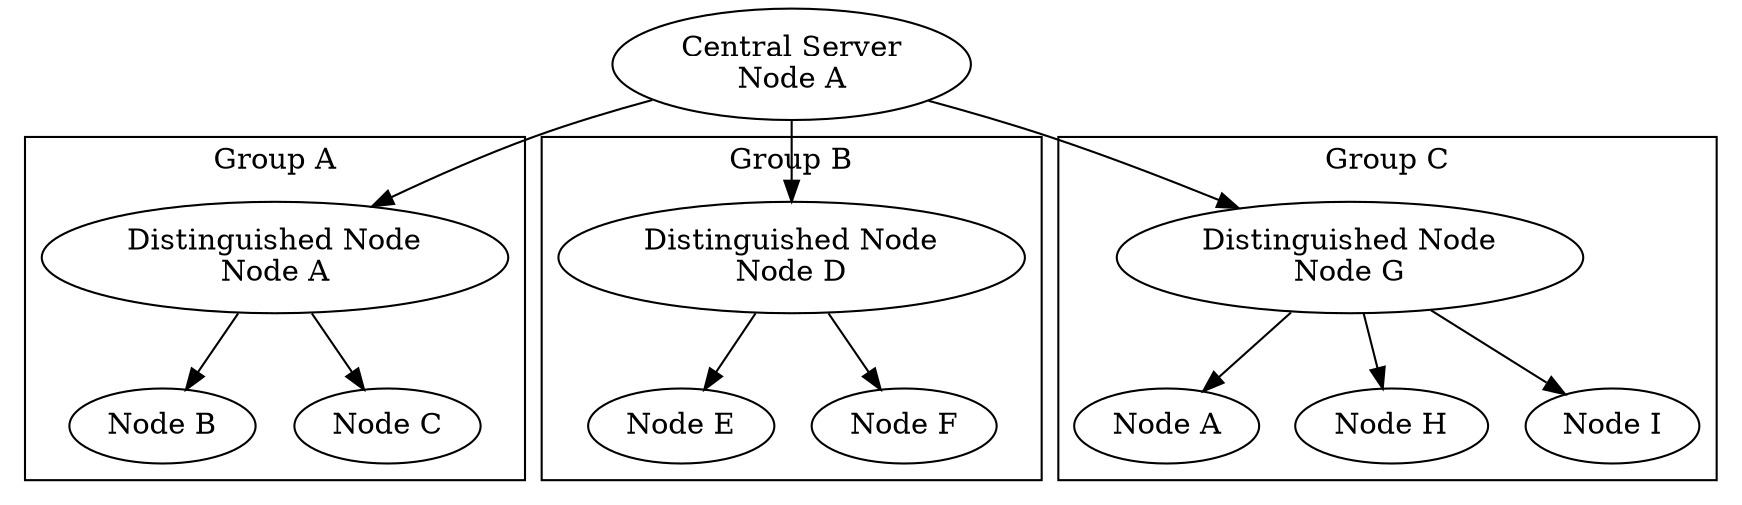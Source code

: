 digraph G {
 	CS [label = "Central Server\nNode A"];
 	DSA [label = "Distinguished Node\nNode A"];
	DSB [label = "Distinguished Node\nNode D"];
	DSC [label = "Distinguished Node\nNode G"];
 	CS -> DSA;
 	CS -> DSB;
 	CS -> DSC;
 		
 	subgraph cluster01{
 		DSA -> "Node B"
 		DSA -> "Node C"
 		label = "Group A"
 	}


 	subgraph cluster02{
 		DSB -> "Node E";
 		DSB -> "Node F";
 		label = "Group B"
 	}

 	subgraph cluster03{
 		Node_A2 [label = "Node A"];
 		DSC -> "Node H";
 		DSC -> "Node I";
 		DSC -> Node_A2;
 		label = "Group C"
 	}
	
 }
